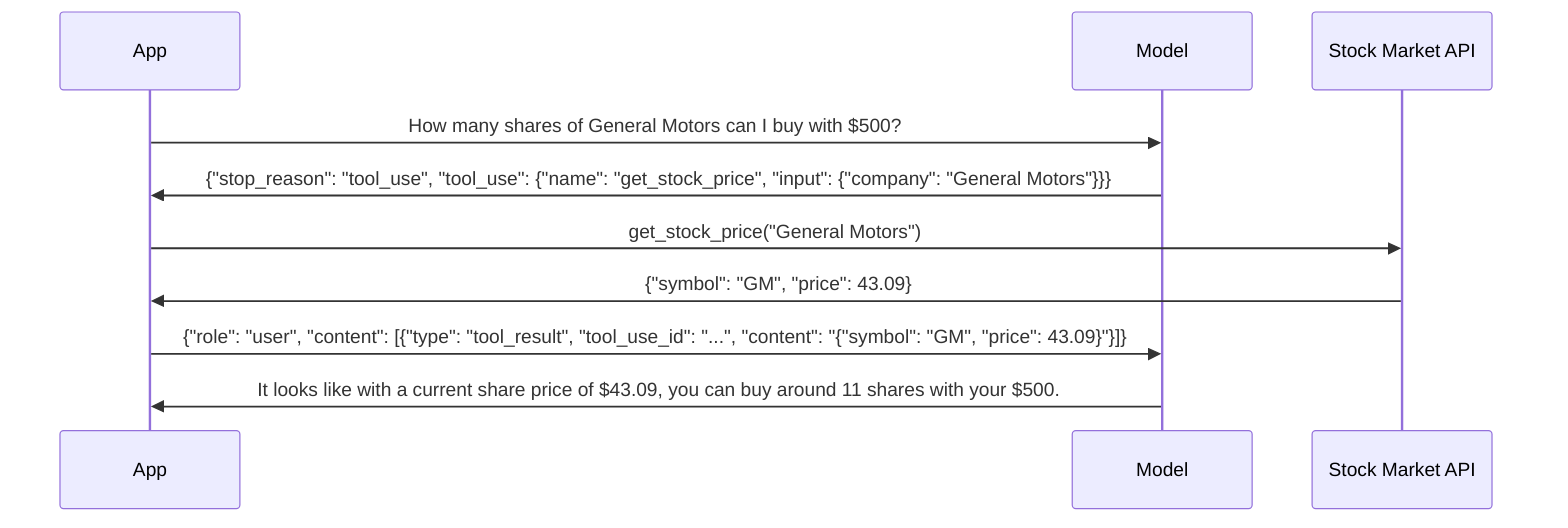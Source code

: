 sequenceDiagram
    App->>Model: How many shares of General Motors can I buy with $500?
    Model->>App: {"stop_reason": "tool_use", "tool_use": {"name": "get_stock_price", "input": {"company": "General Motors"}}}
    App->>Stock Market API: get_stock_price("General Motors")
    Stock Market API->>App: {"symbol": "GM", "price": 43.09}
    App->>Model: {"role": "user", "content": [{"type": "tool_result", "tool_use_id": "...", "content": "{"symbol": "GM", "price": 43.09}"}]}
    Model->>App: It looks like with a current share price of $43.09, you can buy around 11 shares with your $500.